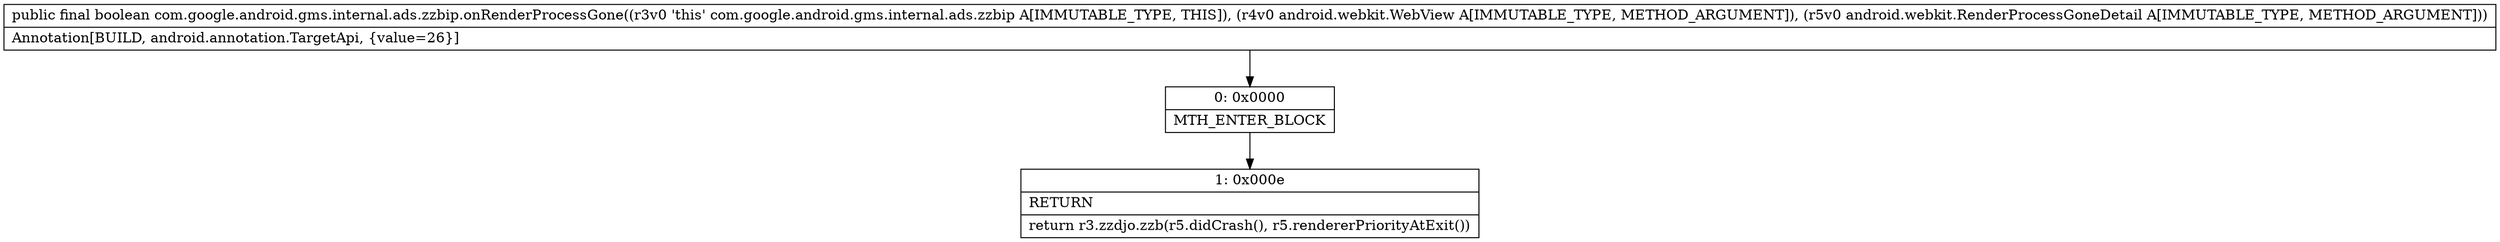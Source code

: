 digraph "CFG forcom.google.android.gms.internal.ads.zzbip.onRenderProcessGone(Landroid\/webkit\/WebView;Landroid\/webkit\/RenderProcessGoneDetail;)Z" {
Node_0 [shape=record,label="{0\:\ 0x0000|MTH_ENTER_BLOCK\l}"];
Node_1 [shape=record,label="{1\:\ 0x000e|RETURN\l|return r3.zzdjo.zzb(r5.didCrash(), r5.rendererPriorityAtExit())\l}"];
MethodNode[shape=record,label="{public final boolean com.google.android.gms.internal.ads.zzbip.onRenderProcessGone((r3v0 'this' com.google.android.gms.internal.ads.zzbip A[IMMUTABLE_TYPE, THIS]), (r4v0 android.webkit.WebView A[IMMUTABLE_TYPE, METHOD_ARGUMENT]), (r5v0 android.webkit.RenderProcessGoneDetail A[IMMUTABLE_TYPE, METHOD_ARGUMENT]))  | Annotation[BUILD, android.annotation.TargetApi, \{value=26\}]\l}"];
MethodNode -> Node_0;
Node_0 -> Node_1;
}

